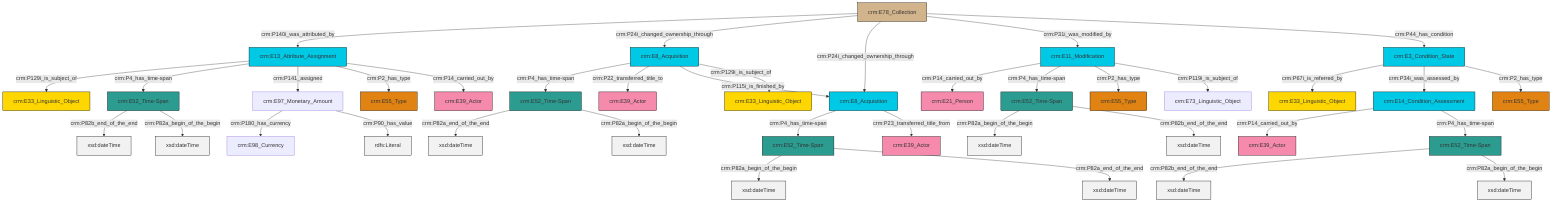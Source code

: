 graph TD
classDef Literal fill:#f2f2f2,stroke:#000000;
classDef CRM_Entity fill:#FFFFFF,stroke:#000000;
classDef Temporal_Entity fill:#00C9E6, stroke:#000000;
classDef Type fill:#E18312, stroke:#000000;
classDef Time-Span fill:#2C9C91, stroke:#000000;
classDef Appellation fill:#FFEB7F, stroke:#000000;
classDef Place fill:#008836, stroke:#000000;
classDef Persistent_Item fill:#B266B2, stroke:#000000;
classDef Conceptual_Object fill:#FFD700, stroke:#000000;
classDef Physical_Thing fill:#D2B48C, stroke:#000000;
classDef Actor fill:#f58aad, stroke:#000000;
classDef PC_Classes fill:#4ce600, stroke:#000000;
classDef Multi fill:#cccccc,stroke:#000000;

4["crm:E52_Time-Span"]:::Time-Span -->|crm:P82a_end_of_the_end| 5[xsd:dateTime]:::Literal
6["crm:E52_Time-Span"]:::Time-Span -->|crm:P82a_begin_of_the_begin| 7[xsd:dateTime]:::Literal
8["crm:E8_Acquisition"]:::Temporal_Entity -->|crm:P4_has_time-span| 6["crm:E52_Time-Span"]:::Time-Span
9["crm:E11_Modification"]:::Temporal_Entity -->|crm:P14_carried_out_by| 10["crm:E21_Person"]:::Actor
22["crm:E52_Time-Span"]:::Time-Span -->|crm:P82a_begin_of_the_begin| 23[xsd:dateTime]:::Literal
24["crm:E8_Acquisition"]:::Temporal_Entity -->|crm:P4_has_time-span| 4["crm:E52_Time-Span"]:::Time-Span
25["crm:E14_Condition_Assessment"]:::Temporal_Entity -->|crm:P14_carried_out_by| 26["crm:E39_Actor"]:::Actor
27["crm:E78_Collection"]:::Physical_Thing -->|crm:P140i_was_attributed_by| 28["crm:E13_Attribute_Assignment"]:::Temporal_Entity
27["crm:E78_Collection"]:::Physical_Thing -->|crm:P24i_changed_ownership_through| 24["crm:E8_Acquisition"]:::Temporal_Entity
29["crm:E3_Condition_State"]:::Temporal_Entity -->|crm:P67i_is_referred_by| 2["crm:E33_Linguistic_Object"]:::Conceptual_Object
4["crm:E52_Time-Span"]:::Time-Span -->|crm:P82a_begin_of_the_begin| 30[xsd:dateTime]:::Literal
6["crm:E52_Time-Span"]:::Time-Span -->|crm:P82a_end_of_the_end| 31[xsd:dateTime]:::Literal
36["crm:E97_Monetary_Amount"]:::Default -->|crm:P180_has_currency| 18["crm:E98_Currency"]:::Default
27["crm:E78_Collection"]:::Physical_Thing -->|crm:P24i_changed_ownership_through| 8["crm:E8_Acquisition"]:::Temporal_Entity
28["crm:E13_Attribute_Assignment"]:::Temporal_Entity -->|crm:P129i_is_subject_of| 39["crm:E33_Linguistic_Object"]:::Conceptual_Object
24["crm:E8_Acquisition"]:::Temporal_Entity -->|crm:P22_transferred_title_to| 11["crm:E39_Actor"]:::Actor
29["crm:E3_Condition_State"]:::Temporal_Entity -->|crm:P34i_was_assessed_by| 25["crm:E14_Condition_Assessment"]:::Temporal_Entity
37["crm:E52_Time-Span"]:::Time-Span -->|crm:P82b_end_of_the_end| 41[xsd:dateTime]:::Literal
25["crm:E14_Condition_Assessment"]:::Temporal_Entity -->|crm:P4_has_time-span| 37["crm:E52_Time-Span"]:::Time-Span
27["crm:E78_Collection"]:::Physical_Thing -->|crm:P31i_was_modified_by| 9["crm:E11_Modification"]:::Temporal_Entity
28["crm:E13_Attribute_Assignment"]:::Temporal_Entity -->|crm:P4_has_time-span| 13["crm:E52_Time-Span"]:::Time-Span
28["crm:E13_Attribute_Assignment"]:::Temporal_Entity -->|crm:P141_assigned| 36["crm:E97_Monetary_Amount"]:::Default
27["crm:E78_Collection"]:::Physical_Thing -->|crm:P44_has_condition| 29["crm:E3_Condition_State"]:::Temporal_Entity
36["crm:E97_Monetary_Amount"]:::Default -->|crm:P90_has_value| 47[rdfs:Literal]:::Literal
9["crm:E11_Modification"]:::Temporal_Entity -->|crm:P4_has_time-span| 22["crm:E52_Time-Span"]:::Time-Span
24["crm:E8_Acquisition"]:::Temporal_Entity -->|crm:P115i_is_finished_by| 8["crm:E8_Acquisition"]:::Temporal_Entity
24["crm:E8_Acquisition"]:::Temporal_Entity -->|crm:P129i_is_subject_of| 0["crm:E33_Linguistic_Object"]:::Conceptual_Object
28["crm:E13_Attribute_Assignment"]:::Temporal_Entity -->|crm:P2_has_type| 52["crm:E55_Type"]:::Type
13["crm:E52_Time-Span"]:::Time-Span -->|crm:P82b_end_of_the_end| 53[xsd:dateTime]:::Literal
29["crm:E3_Condition_State"]:::Temporal_Entity -->|crm:P2_has_type| 34["crm:E55_Type"]:::Type
28["crm:E13_Attribute_Assignment"]:::Temporal_Entity -->|crm:P14_carried_out_by| 49["crm:E39_Actor"]:::Actor
37["crm:E52_Time-Span"]:::Time-Span -->|crm:P82a_begin_of_the_begin| 55[xsd:dateTime]:::Literal
9["crm:E11_Modification"]:::Temporal_Entity -->|crm:P2_has_type| 32["crm:E55_Type"]:::Type
13["crm:E52_Time-Span"]:::Time-Span -->|crm:P82a_begin_of_the_begin| 57[xsd:dateTime]:::Literal
8["crm:E8_Acquisition"]:::Temporal_Entity -->|crm:P23_transferred_title_from| 16["crm:E39_Actor"]:::Actor
22["crm:E52_Time-Span"]:::Time-Span -->|crm:P82b_end_of_the_end| 59[xsd:dateTime]:::Literal
9["crm:E11_Modification"]:::Temporal_Entity -->|crm:P119i_is_subject_of| 20["crm:E73_Linguistic_Object"]:::Default